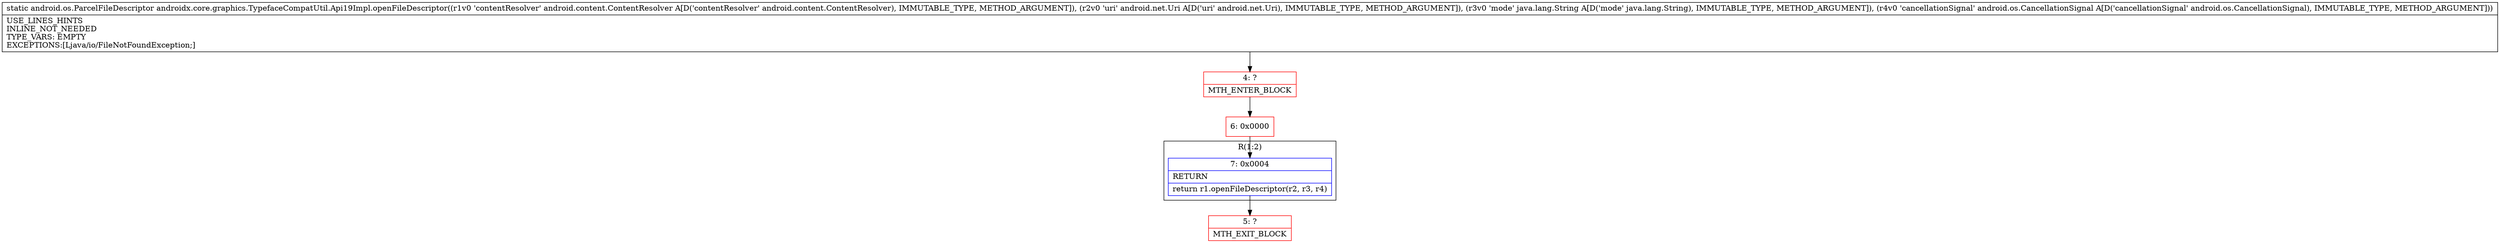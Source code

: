 digraph "CFG forandroidx.core.graphics.TypefaceCompatUtil.Api19Impl.openFileDescriptor(Landroid\/content\/ContentResolver;Landroid\/net\/Uri;Ljava\/lang\/String;Landroid\/os\/CancellationSignal;)Landroid\/os\/ParcelFileDescriptor;" {
subgraph cluster_Region_928053182 {
label = "R(1:2)";
node [shape=record,color=blue];
Node_7 [shape=record,label="{7\:\ 0x0004|RETURN\l|return r1.openFileDescriptor(r2, r3, r4)\l}"];
}
Node_4 [shape=record,color=red,label="{4\:\ ?|MTH_ENTER_BLOCK\l}"];
Node_6 [shape=record,color=red,label="{6\:\ 0x0000}"];
Node_5 [shape=record,color=red,label="{5\:\ ?|MTH_EXIT_BLOCK\l}"];
MethodNode[shape=record,label="{static android.os.ParcelFileDescriptor androidx.core.graphics.TypefaceCompatUtil.Api19Impl.openFileDescriptor((r1v0 'contentResolver' android.content.ContentResolver A[D('contentResolver' android.content.ContentResolver), IMMUTABLE_TYPE, METHOD_ARGUMENT]), (r2v0 'uri' android.net.Uri A[D('uri' android.net.Uri), IMMUTABLE_TYPE, METHOD_ARGUMENT]), (r3v0 'mode' java.lang.String A[D('mode' java.lang.String), IMMUTABLE_TYPE, METHOD_ARGUMENT]), (r4v0 'cancellationSignal' android.os.CancellationSignal A[D('cancellationSignal' android.os.CancellationSignal), IMMUTABLE_TYPE, METHOD_ARGUMENT]))  | USE_LINES_HINTS\lINLINE_NOT_NEEDED\lTYPE_VARS: EMPTY\lEXCEPTIONS:[Ljava\/io\/FileNotFoundException;]\l}"];
MethodNode -> Node_4;Node_7 -> Node_5;
Node_4 -> Node_6;
Node_6 -> Node_7;
}

